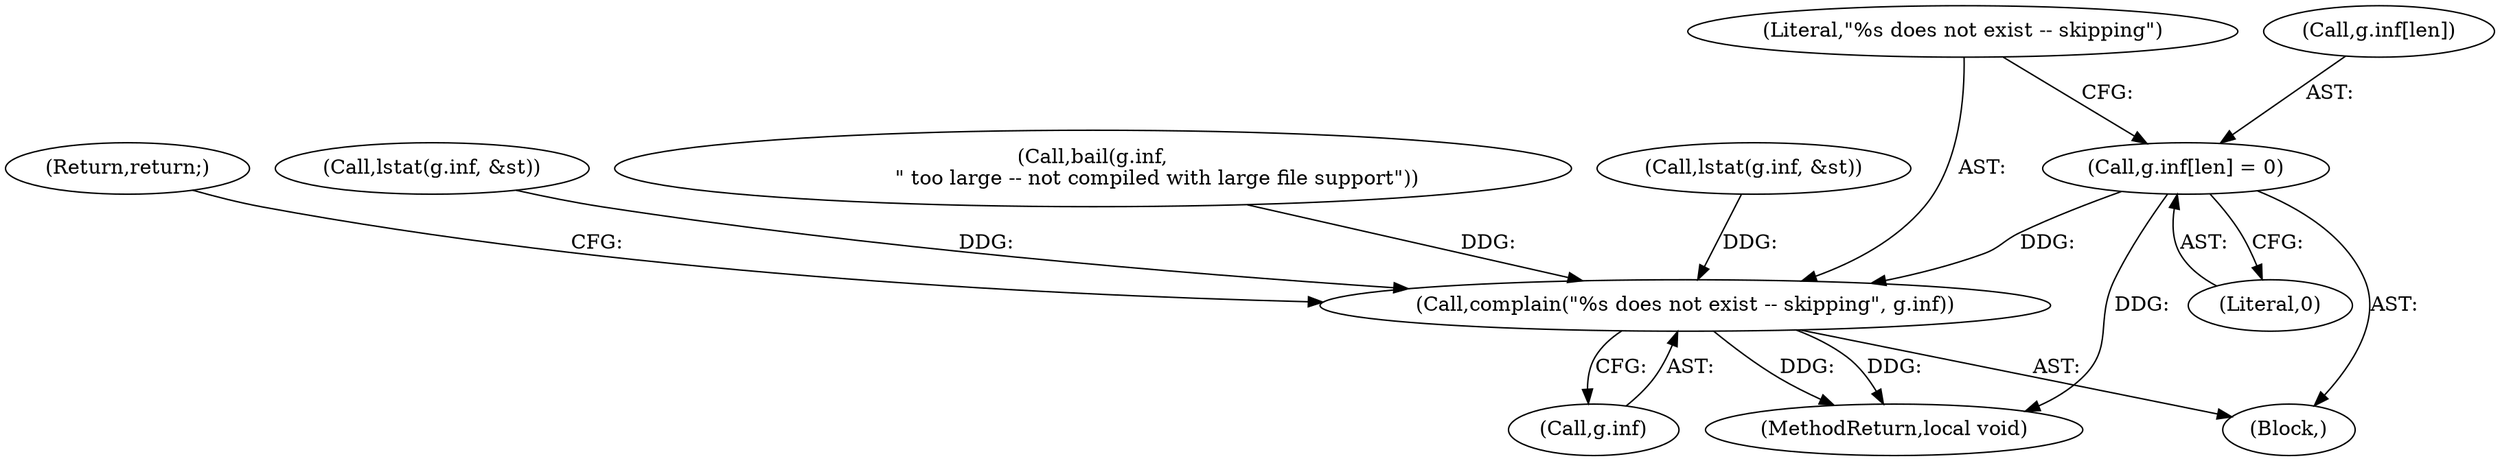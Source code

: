 digraph "0_pigz_fdad1406b3ec809f4954ff7cdf9e99eb18c2458f@array" {
"1000289" [label="(Call,g.inf[len] = 0)"];
"1000296" [label="(Call,complain(\"%s does not exist -- skipping\", g.inf))"];
"1000281" [label="(Call,bail(g.inf,\n                    \" too large -- not compiled with large file support\"))"];
"1000232" [label="(Call,lstat(g.inf, &st))"];
"1000288" [label="(Block,)"];
"1000296" [label="(Call,complain(\"%s does not exist -- skipping\", g.inf))"];
"1000297" [label="(Literal,\"%s does not exist -- skipping\")"];
"1000290" [label="(Call,g.inf[len])"];
"1000301" [label="(Return,return;)"];
"1000264" [label="(Call,lstat(g.inf, &st))"];
"1000295" [label="(Literal,0)"];
"1000289" [label="(Call,g.inf[len] = 0)"];
"1000298" [label="(Call,g.inf)"];
"1001438" [label="(MethodReturn,local void)"];
"1000289" -> "1000288"  [label="AST: "];
"1000289" -> "1000295"  [label="CFG: "];
"1000290" -> "1000289"  [label="AST: "];
"1000295" -> "1000289"  [label="AST: "];
"1000297" -> "1000289"  [label="CFG: "];
"1000289" -> "1001438"  [label="DDG: "];
"1000289" -> "1000296"  [label="DDG: "];
"1000296" -> "1000288"  [label="AST: "];
"1000296" -> "1000298"  [label="CFG: "];
"1000297" -> "1000296"  [label="AST: "];
"1000298" -> "1000296"  [label="AST: "];
"1000301" -> "1000296"  [label="CFG: "];
"1000296" -> "1001438"  [label="DDG: "];
"1000296" -> "1001438"  [label="DDG: "];
"1000281" -> "1000296"  [label="DDG: "];
"1000232" -> "1000296"  [label="DDG: "];
"1000264" -> "1000296"  [label="DDG: "];
}
